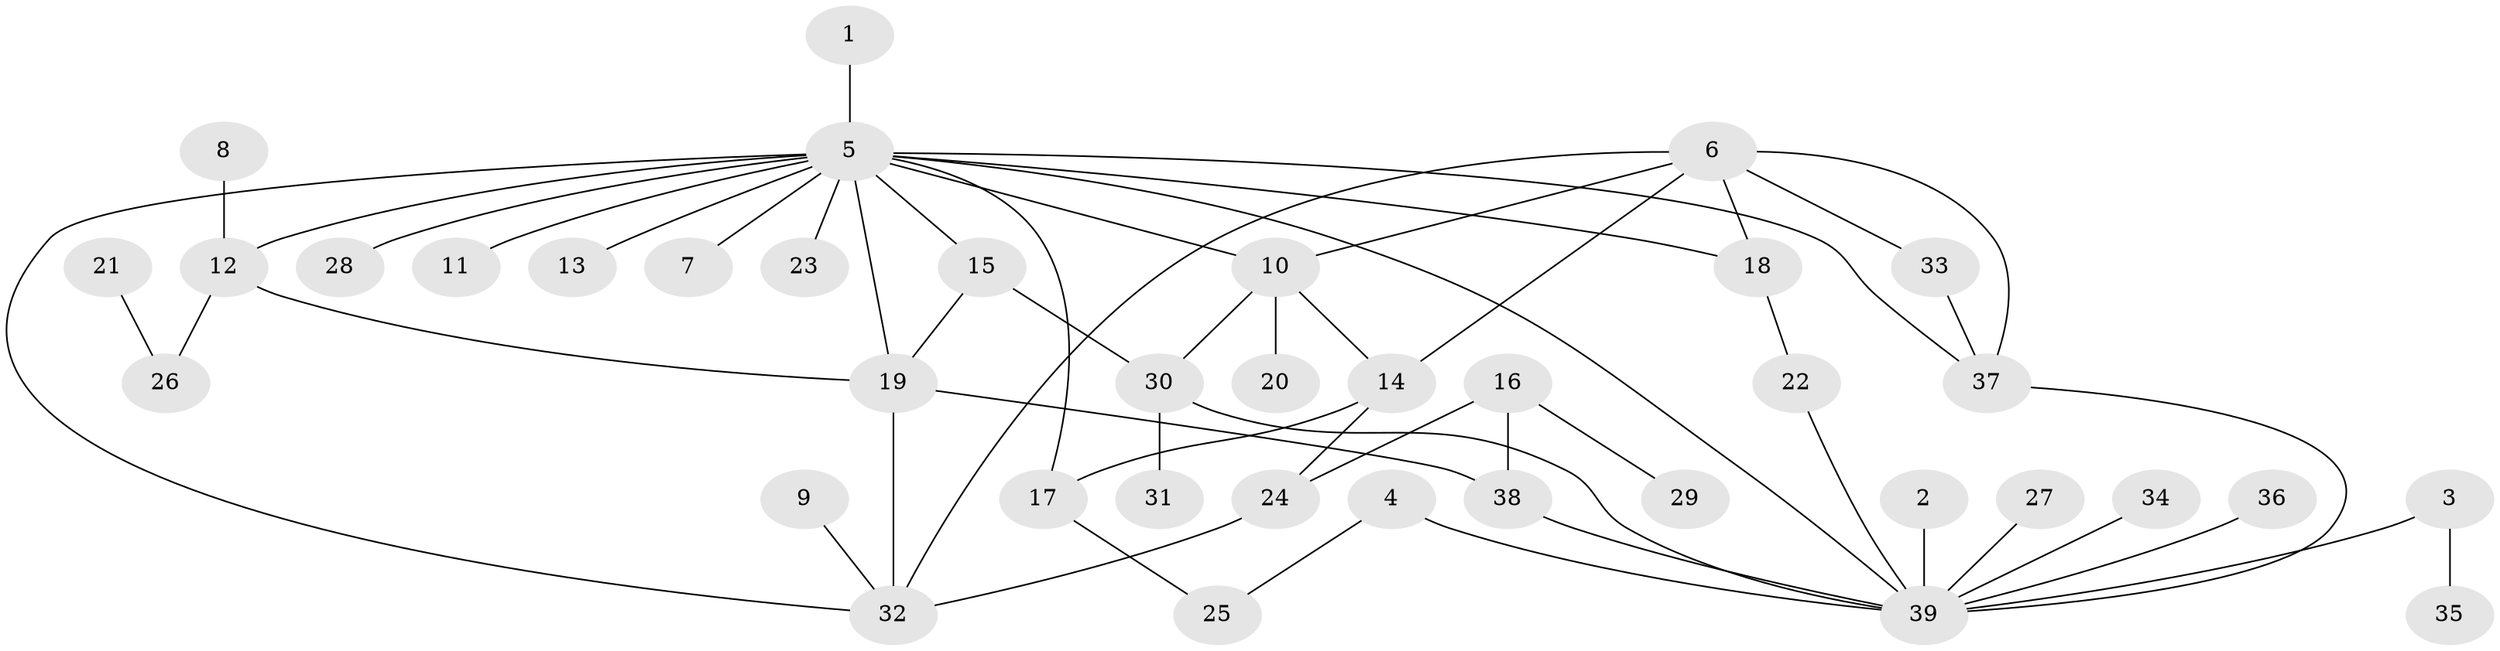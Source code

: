 // original degree distribution, {19: 0.012987012987012988, 7: 0.03896103896103896, 1: 0.5064935064935064, 13: 0.012987012987012988, 8: 0.012987012987012988, 2: 0.2077922077922078, 4: 0.07792207792207792, 5: 0.05194805194805195, 3: 0.07792207792207792}
// Generated by graph-tools (version 1.1) at 2025/01/03/09/25 03:01:39]
// undirected, 39 vertices, 55 edges
graph export_dot {
graph [start="1"]
  node [color=gray90,style=filled];
  1;
  2;
  3;
  4;
  5;
  6;
  7;
  8;
  9;
  10;
  11;
  12;
  13;
  14;
  15;
  16;
  17;
  18;
  19;
  20;
  21;
  22;
  23;
  24;
  25;
  26;
  27;
  28;
  29;
  30;
  31;
  32;
  33;
  34;
  35;
  36;
  37;
  38;
  39;
  1 -- 5 [weight=1.0];
  2 -- 39 [weight=1.0];
  3 -- 35 [weight=1.0];
  3 -- 39 [weight=1.0];
  4 -- 25 [weight=1.0];
  4 -- 39 [weight=1.0];
  5 -- 7 [weight=1.0];
  5 -- 10 [weight=1.0];
  5 -- 11 [weight=1.0];
  5 -- 12 [weight=1.0];
  5 -- 13 [weight=1.0];
  5 -- 15 [weight=1.0];
  5 -- 17 [weight=1.0];
  5 -- 18 [weight=1.0];
  5 -- 19 [weight=1.0];
  5 -- 23 [weight=1.0];
  5 -- 28 [weight=1.0];
  5 -- 32 [weight=1.0];
  5 -- 37 [weight=1.0];
  5 -- 39 [weight=1.0];
  6 -- 10 [weight=1.0];
  6 -- 14 [weight=1.0];
  6 -- 18 [weight=1.0];
  6 -- 32 [weight=1.0];
  6 -- 33 [weight=1.0];
  6 -- 37 [weight=1.0];
  8 -- 12 [weight=1.0];
  9 -- 32 [weight=1.0];
  10 -- 14 [weight=1.0];
  10 -- 20 [weight=1.0];
  10 -- 30 [weight=1.0];
  12 -- 19 [weight=2.0];
  12 -- 26 [weight=1.0];
  14 -- 17 [weight=1.0];
  14 -- 24 [weight=1.0];
  15 -- 19 [weight=1.0];
  15 -- 30 [weight=1.0];
  16 -- 24 [weight=1.0];
  16 -- 29 [weight=1.0];
  16 -- 38 [weight=1.0];
  17 -- 25 [weight=1.0];
  18 -- 22 [weight=1.0];
  19 -- 32 [weight=1.0];
  19 -- 38 [weight=1.0];
  21 -- 26 [weight=1.0];
  22 -- 39 [weight=1.0];
  24 -- 32 [weight=1.0];
  27 -- 39 [weight=1.0];
  30 -- 31 [weight=1.0];
  30 -- 39 [weight=1.0];
  33 -- 37 [weight=1.0];
  34 -- 39 [weight=1.0];
  36 -- 39 [weight=1.0];
  37 -- 39 [weight=1.0];
  38 -- 39 [weight=1.0];
}

